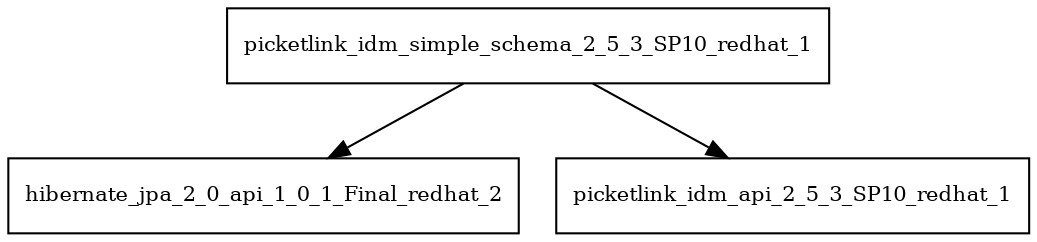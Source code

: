 digraph picketlink_idm_simple_schema_2_5_3_SP10_redhat_1_dependencies {
  node [shape = box, fontsize=10.0];
  picketlink_idm_simple_schema_2_5_3_SP10_redhat_1 -> hibernate_jpa_2_0_api_1_0_1_Final_redhat_2;
  picketlink_idm_simple_schema_2_5_3_SP10_redhat_1 -> picketlink_idm_api_2_5_3_SP10_redhat_1;
}
